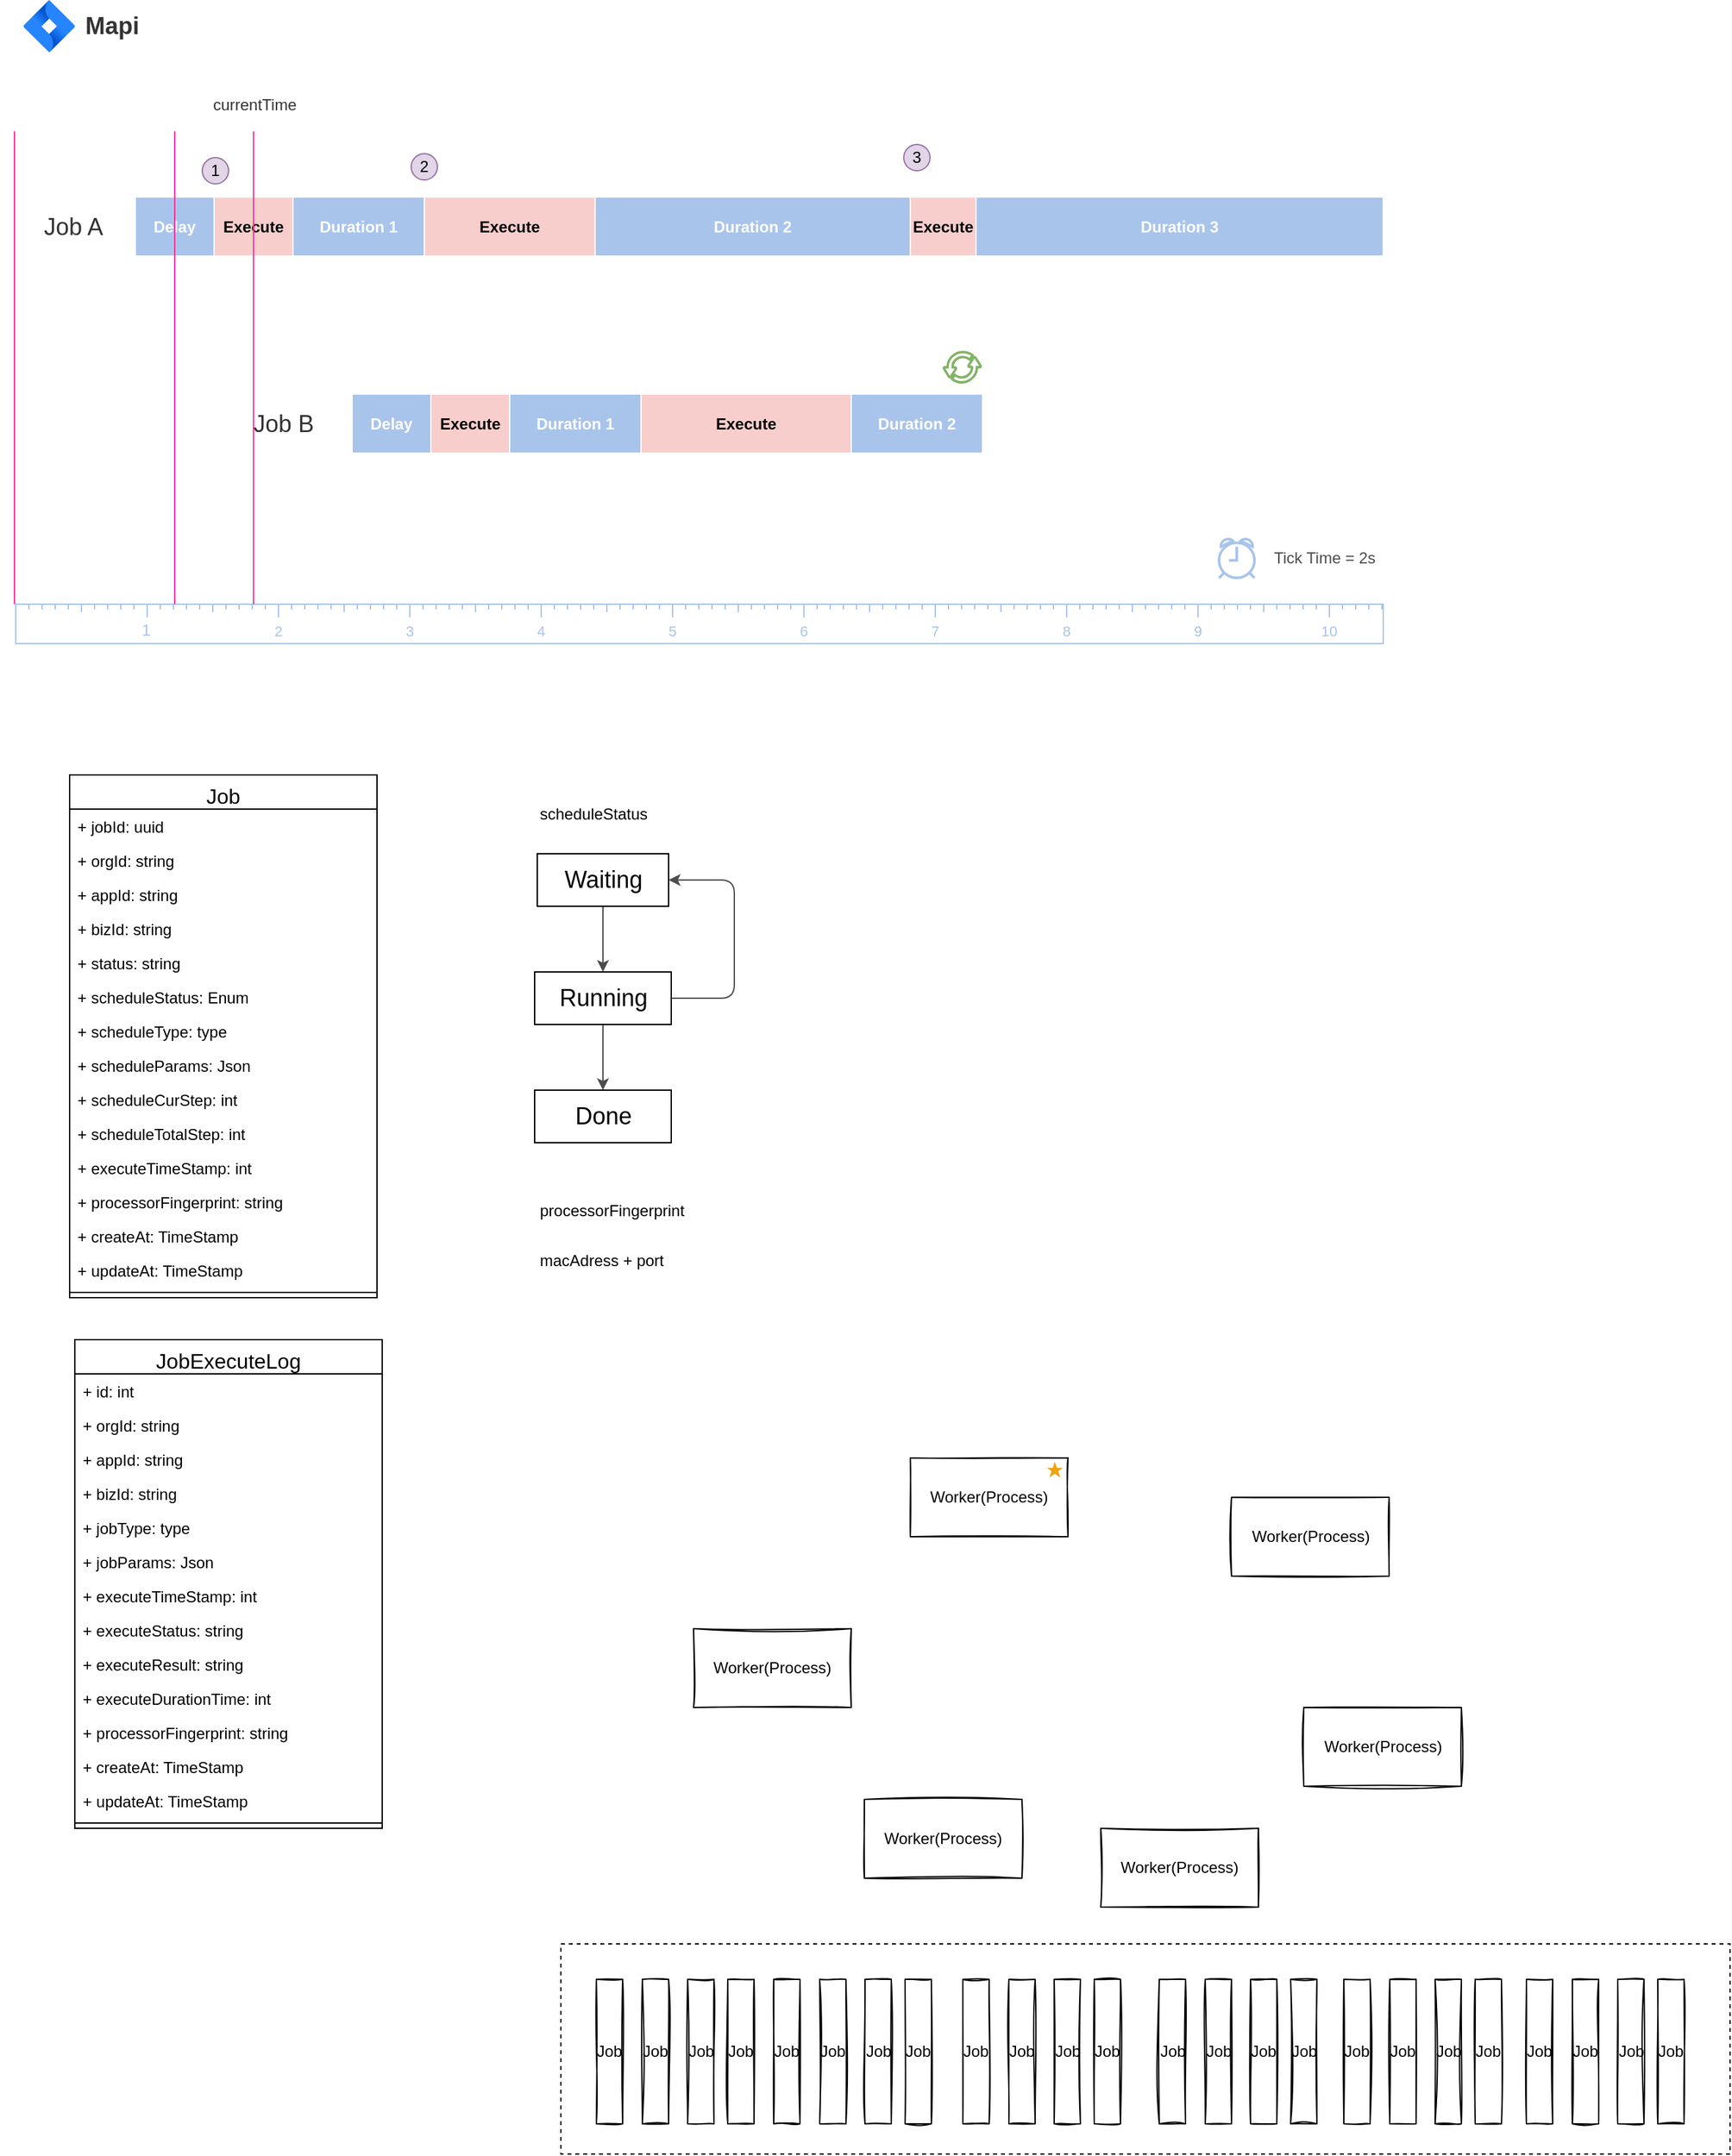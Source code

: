 <mxfile version="13.6.2" type="device"><diagram id="M0WuD-LZZmfi_I-rIwyC" name="Page-1"><mxGraphModel dx="745" dy="567" grid="1" gridSize="10" guides="1" tooltips="1" connect="1" arrows="1" fold="1" page="1" pageScale="1" pageWidth="1100" pageHeight="850" math="0" shadow="0"><root><mxCell id="0"/><mxCell id="1" parent="0"/><mxCell id="46baB_u7jY-01FgJ2oj7-42" value="" style="rounded=0;whiteSpace=wrap;html=1;dashed=1;fillColor=none;" vertex="1" parent="1"><mxGeometry x="450" y="1510" width="890" height="160" as="geometry"/></mxCell><mxCell id="b02dlIutjxX8YcKQOz28-6" value="1" style="strokeWidth=1;shadow=0;dashed=0;align=center;html=1;shape=mxgraph.mockup.misc.ruler2;dx=100;rulerOrient=up;unitSize=10;spacingLeft=96;align=left;verticalAlign=middle;spacingBottom=0;spacingTop=10;spacingRight=0;spacing=0;strokeColor=#A9C4EB;fontColor=#A9C4EB;" parent="1" vertex="1"><mxGeometry x="35" y="490" width="1041" height="30" as="geometry"/></mxCell><mxCell id="b02dlIutjxX8YcKQOz28-9" value="" style="verticalLabelPosition=bottom;shadow=0;dashed=0;align=center;html=1;verticalAlign=top;strokeWidth=1;shape=mxgraph.mockup.markup.line;direction=north;strokeColor=#FF3399;fillOpacity=100;" parent="1" vertex="1"><mxGeometry x="24" y="130" width="20" height="360" as="geometry"/></mxCell><mxCell id="b02dlIutjxX8YcKQOz28-43" value="Delay" style="text;html=1;align=center;verticalAlign=middle;whiteSpace=wrap;overflow=hidden;fillColor=#A9C4EB;fontColor=#FFFFFF;fontStyle=1;strokeColor=#FFFFFF;" parent="1" vertex="1"><mxGeometry x="126" y="180" width="60" height="45" as="geometry"/></mxCell><mxCell id="b02dlIutjxX8YcKQOz28-44" value="Duration 1" style="text;html=1;align=center;verticalAlign=middle;whiteSpace=wrap;overflow=hidden;fillColor=#A9C4EB;fontColor=#FFFFFF;fontStyle=1;strokeColor=#FFFFFF;" parent="1" vertex="1"><mxGeometry x="246" y="180" width="100" height="45" as="geometry"/></mxCell><mxCell id="b02dlIutjxX8YcKQOz28-45" value="Duration 2" style="text;html=1;align=center;verticalAlign=middle;whiteSpace=wrap;overflow=hidden;fillColor=#A9C4EB;fontColor=#FFFFFF;fontStyle=1;strokeColor=#FFFFFF;" parent="1" vertex="1"><mxGeometry x="476" y="180" width="240" height="45" as="geometry"/></mxCell><mxCell id="b02dlIutjxX8YcKQOz28-46" value="Duration 3" style="text;html=1;align=center;verticalAlign=middle;whiteSpace=wrap;overflow=hidden;fillColor=#A9C4EB;fontColor=#FFFFFF;fontStyle=1;strokeColor=#FFFFFF;" parent="1" vertex="1"><mxGeometry x="766" y="180" width="310" height="45" as="geometry"/></mxCell><mxCell id="b02dlIutjxX8YcKQOz28-47" value="" style="html=1;verticalLabelPosition=bottom;align=center;labelBackgroundColor=#ffffff;verticalAlign=top;strokeWidth=2;shadow=0;dashed=0;shape=mxgraph.ios7.icons.alarm_clock;fontColor=#4D4D4D;strokeColor=#A9C4EB;" parent="1" vertex="1"><mxGeometry x="951" y="440" width="27" height="30" as="geometry"/></mxCell><mxCell id="b02dlIutjxX8YcKQOz28-48" value="Tick Time = 2s" style="text;html=1;align=center;verticalAlign=middle;resizable=0;points=[];autosize=1;fontColor=#4D4D4D;" parent="1" vertex="1"><mxGeometry x="986" y="445" width="90" height="20" as="geometry"/></mxCell><mxCell id="b02dlIutjxX8YcKQOz28-49" value="Execute" style="text;html=1;align=center;verticalAlign=middle;whiteSpace=wrap;overflow=hidden;fillColor=#f8cecc;fontStyle=1;strokeColor=#FFFFFF;" parent="1" vertex="1"><mxGeometry x="186" y="180" width="60" height="45" as="geometry"/></mxCell><mxCell id="b02dlIutjxX8YcKQOz28-50" value="Execute" style="text;html=1;align=center;verticalAlign=middle;whiteSpace=wrap;overflow=hidden;fillColor=#f8cecc;fontStyle=1;strokeColor=#FFFFFF;" parent="1" vertex="1"><mxGeometry x="346" y="180" width="130" height="45" as="geometry"/></mxCell><mxCell id="b02dlIutjxX8YcKQOz28-51" value="Execute" style="text;html=1;align=center;verticalAlign=middle;whiteSpace=wrap;overflow=hidden;fillColor=#f8cecc;fontStyle=1;strokeColor=#FFFFFF;" parent="1" vertex="1"><mxGeometry x="716" y="180" width="50" height="45" as="geometry"/></mxCell><mxCell id="b02dlIutjxX8YcKQOz28-7" value="" style="verticalLabelPosition=bottom;shadow=0;dashed=0;align=center;html=1;verticalAlign=top;strokeWidth=1;shape=mxgraph.mockup.markup.line;direction=north;strokeColor=#FF3399;" parent="1" vertex="1"><mxGeometry x="146" y="130" width="20" height="360" as="geometry"/></mxCell><mxCell id="b02dlIutjxX8YcKQOz28-53" value="" style="image;image=img/lib/atlassian/Jira_Software_Logo.svg;strokeColor=#FFFFFF;fillColor=#A9C4EB;fontColor=#FFFFFF;" parent="1" vertex="1"><mxGeometry x="41" y="30" width="38.95" height="40" as="geometry"/></mxCell><mxCell id="b02dlIutjxX8YcKQOz28-54" value="Mapi" style="text;html=1;strokeColor=none;fillColor=none;align=left;verticalAlign=middle;whiteSpace=wrap;rounded=0;fontColor=#333333;fontStyle=1;fontSize=18;" parent="1" vertex="1"><mxGeometry x="85.5" y="40" width="120" height="20" as="geometry"/></mxCell><mxCell id="b02dlIutjxX8YcKQOz28-55" value="currentTime" style="text;html=1;strokeColor=none;fillColor=none;align=center;verticalAlign=middle;whiteSpace=wrap;rounded=0;fontColor=#333333;" parent="1" vertex="1"><mxGeometry x="177" y="100" width="80" height="20" as="geometry"/></mxCell><mxCell id="b02dlIutjxX8YcKQOz28-56" value="Job A" style="text;html=1;strokeColor=none;fillColor=none;align=center;verticalAlign=middle;whiteSpace=wrap;rounded=0;fontSize=18;fontColor=#333333;" parent="1" vertex="1"><mxGeometry x="45.5" y="192.5" width="65.5" height="20" as="geometry"/></mxCell><mxCell id="b02dlIutjxX8YcKQOz28-57" value="Delay" style="text;html=1;align=center;verticalAlign=middle;whiteSpace=wrap;overflow=hidden;fillColor=#A9C4EB;fontColor=#FFFFFF;fontStyle=1;strokeColor=#FFFFFF;" parent="1" vertex="1"><mxGeometry x="291" y="330" width="60" height="45" as="geometry"/></mxCell><mxCell id="b02dlIutjxX8YcKQOz28-58" value="Duration 1" style="text;html=1;align=center;verticalAlign=middle;whiteSpace=wrap;overflow=hidden;fillColor=#A9C4EB;fontColor=#FFFFFF;fontStyle=1;strokeColor=#FFFFFF;" parent="1" vertex="1"><mxGeometry x="411" y="330" width="100" height="45" as="geometry"/></mxCell><mxCell id="b02dlIutjxX8YcKQOz28-59" value="Execute" style="text;html=1;align=center;verticalAlign=middle;whiteSpace=wrap;overflow=hidden;fillColor=#f8cecc;fontStyle=1;strokeColor=#FFFFFF;" parent="1" vertex="1"><mxGeometry x="351" y="330" width="60" height="45" as="geometry"/></mxCell><mxCell id="b02dlIutjxX8YcKQOz28-60" value="Duration 2" style="text;html=1;align=center;verticalAlign=middle;whiteSpace=wrap;overflow=hidden;fillColor=#A9C4EB;fontColor=#FFFFFF;fontStyle=1;strokeColor=#FFFFFF;" parent="1" vertex="1"><mxGeometry x="671" y="330" width="100" height="45" as="geometry"/></mxCell><mxCell id="b02dlIutjxX8YcKQOz28-61" value="Execute" style="text;html=1;align=center;verticalAlign=middle;whiteSpace=wrap;overflow=hidden;fillColor=#f8cecc;fontStyle=1;strokeColor=#FFFFFF;" parent="1" vertex="1"><mxGeometry x="511" y="330" width="160" height="45" as="geometry"/></mxCell><mxCell id="b02dlIutjxX8YcKQOz28-63" value="" style="pointerEvents=1;shadow=0;dashed=0;html=1;strokeColor=#82b366;fillColor=#d5e8d4;aspect=fixed;labelPosition=center;verticalLabelPosition=bottom;verticalAlign=top;align=center;outlineConnect=0;shape=mxgraph.vvd.business_continuity_data_protection;fontSize=18;" parent="1" vertex="1"><mxGeometry x="741" y="297.5" width="29.07" height="25" as="geometry"/></mxCell><mxCell id="b02dlIutjxX8YcKQOz28-64" value="Job B" style="text;html=1;strokeColor=none;fillColor=none;align=center;verticalAlign=middle;whiteSpace=wrap;rounded=0;fontSize=18;fontColor=#333333;" parent="1" vertex="1"><mxGeometry x="205.5" y="342.5" width="65.5" height="20" as="geometry"/></mxCell><mxCell id="b02dlIutjxX8YcKQOz28-96" style="edgeStyle=orthogonalEdgeStyle;rounded=1;orthogonalLoop=1;jettySize=auto;html=1;exitX=0.5;exitY=1;exitDx=0;exitDy=0;entryX=0.5;entryY=0;entryDx=0;entryDy=0;endArrow=classic;endFill=1;strokeColor=#4D4D4D;strokeWidth=1;fontSize=16;fontColor=#333333;" parent="1" source="b02dlIutjxX8YcKQOz28-67" target="b02dlIutjxX8YcKQOz28-68" edge="1"><mxGeometry relative="1" as="geometry"/></mxCell><mxCell id="b02dlIutjxX8YcKQOz28-67" value="Waiting" style="html=1;fontSize=18;align=center;" parent="1" vertex="1"><mxGeometry x="432" y="680" width="100" height="40" as="geometry"/></mxCell><mxCell id="b02dlIutjxX8YcKQOz28-93" style="edgeStyle=orthogonalEdgeStyle;rounded=1;orthogonalLoop=1;jettySize=auto;html=1;exitX=1;exitY=0.5;exitDx=0;exitDy=0;entryX=1;entryY=0.5;entryDx=0;entryDy=0;endArrow=classic;endFill=1;strokeColor=#4D4D4D;strokeWidth=1;fontSize=16;fontColor=#333333;" parent="1" source="b02dlIutjxX8YcKQOz28-68" target="b02dlIutjxX8YcKQOz28-67" edge="1"><mxGeometry relative="1" as="geometry"><Array as="points"><mxPoint x="582" y="790"/><mxPoint x="582" y="700"/></Array></mxGeometry></mxCell><mxCell id="b02dlIutjxX8YcKQOz28-94" style="edgeStyle=orthogonalEdgeStyle;rounded=1;orthogonalLoop=1;jettySize=auto;html=1;exitX=0.5;exitY=1;exitDx=0;exitDy=0;entryX=0.5;entryY=0;entryDx=0;entryDy=0;endArrow=classic;endFill=1;strokeColor=#4D4D4D;strokeWidth=1;fontSize=16;fontColor=#333333;" parent="1" source="b02dlIutjxX8YcKQOz28-68" target="b02dlIutjxX8YcKQOz28-70" edge="1"><mxGeometry relative="1" as="geometry"/></mxCell><mxCell id="b02dlIutjxX8YcKQOz28-68" value="Running" style="html=1;fontSize=18;align=center;" parent="1" vertex="1"><mxGeometry x="430" y="770" width="104" height="40" as="geometry"/></mxCell><mxCell id="b02dlIutjxX8YcKQOz28-70" value="Done" style="html=1;fontSize=18;align=center;" parent="1" vertex="1"><mxGeometry x="430" y="860" width="104" height="40" as="geometry"/></mxCell><mxCell id="b02dlIutjxX8YcKQOz28-76" value="Job" style="swimlane;fontStyle=0;align=center;verticalAlign=top;childLayout=stackLayout;horizontal=1;startSize=26;horizontalStack=0;resizeParent=1;resizeParentMax=0;resizeLast=0;collapsible=1;marginBottom=0;fontSize=16;" parent="1" vertex="1"><mxGeometry x="76" y="620" width="234" height="398" as="geometry"/></mxCell><mxCell id="b02dlIutjxX8YcKQOz28-88" value="+ jobId: uuid" style="text;strokeColor=none;fillColor=none;align=left;verticalAlign=top;spacingLeft=4;spacingRight=4;overflow=hidden;rotatable=0;points=[[0,0.5],[1,0.5]];portConstraint=eastwest;" parent="b02dlIutjxX8YcKQOz28-76" vertex="1"><mxGeometry y="26" width="234" height="26" as="geometry"/></mxCell><mxCell id="b02dlIutjxX8YcKQOz28-82" value="+ orgId: string" style="text;strokeColor=none;fillColor=none;align=left;verticalAlign=top;spacingLeft=4;spacingRight=4;overflow=hidden;rotatable=0;points=[[0,0.5],[1,0.5]];portConstraint=eastwest;" parent="b02dlIutjxX8YcKQOz28-76" vertex="1"><mxGeometry y="52" width="234" height="26" as="geometry"/></mxCell><mxCell id="b02dlIutjxX8YcKQOz28-80" value="+ appId: string" style="text;strokeColor=none;fillColor=none;align=left;verticalAlign=top;spacingLeft=4;spacingRight=4;overflow=hidden;rotatable=0;points=[[0,0.5],[1,0.5]];portConstraint=eastwest;" parent="b02dlIutjxX8YcKQOz28-76" vertex="1"><mxGeometry y="78" width="234" height="26" as="geometry"/></mxCell><mxCell id="b02dlIutjxX8YcKQOz28-81" value="+ bizId: string" style="text;strokeColor=none;fillColor=none;align=left;verticalAlign=top;spacingLeft=4;spacingRight=4;overflow=hidden;rotatable=0;points=[[0,0.5],[1,0.5]];portConstraint=eastwest;" parent="b02dlIutjxX8YcKQOz28-76" vertex="1"><mxGeometry y="104" width="234" height="26" as="geometry"/></mxCell><mxCell id="b02dlIutjxX8YcKQOz28-97" value="+ status: string" style="text;strokeColor=none;fillColor=none;align=left;verticalAlign=top;spacingLeft=4;spacingRight=4;overflow=hidden;rotatable=0;points=[[0,0.5],[1,0.5]];portConstraint=eastwest;" parent="b02dlIutjxX8YcKQOz28-76" vertex="1"><mxGeometry y="130" width="234" height="26" as="geometry"/></mxCell><mxCell id="b02dlIutjxX8YcKQOz28-84" value="+ scheduleStatus: Enum" style="text;strokeColor=none;fillColor=none;align=left;verticalAlign=top;spacingLeft=4;spacingRight=4;overflow=hidden;rotatable=0;points=[[0,0.5],[1,0.5]];portConstraint=eastwest;" parent="b02dlIutjxX8YcKQOz28-76" vertex="1"><mxGeometry y="156" width="234" height="26" as="geometry"/></mxCell><mxCell id="b02dlIutjxX8YcKQOz28-83" value="+ scheduleType: type" style="text;strokeColor=none;fillColor=none;align=left;verticalAlign=top;spacingLeft=4;spacingRight=4;overflow=hidden;rotatable=0;points=[[0,0.5],[1,0.5]];portConstraint=eastwest;" parent="b02dlIutjxX8YcKQOz28-76" vertex="1"><mxGeometry y="182" width="234" height="26" as="geometry"/></mxCell><mxCell id="b02dlIutjxX8YcKQOz28-98" value="+ scheduleParams: Json" style="text;strokeColor=none;fillColor=none;align=left;verticalAlign=top;spacingLeft=4;spacingRight=4;overflow=hidden;rotatable=0;points=[[0,0.5],[1,0.5]];portConstraint=eastwest;" parent="b02dlIutjxX8YcKQOz28-76" vertex="1"><mxGeometry y="208" width="234" height="26" as="geometry"/></mxCell><mxCell id="b02dlIutjxX8YcKQOz28-123" value="+ scheduleCurStep: int" style="text;strokeColor=none;fillColor=none;align=left;verticalAlign=top;spacingLeft=4;spacingRight=4;overflow=hidden;rotatable=0;points=[[0,0.5],[1,0.5]];portConstraint=eastwest;" parent="b02dlIutjxX8YcKQOz28-76" vertex="1"><mxGeometry y="234" width="234" height="26" as="geometry"/></mxCell><mxCell id="b02dlIutjxX8YcKQOz28-124" value="+ scheduleTotalStep: int" style="text;strokeColor=none;fillColor=none;align=left;verticalAlign=top;spacingLeft=4;spacingRight=4;overflow=hidden;rotatable=0;points=[[0,0.5],[1,0.5]];portConstraint=eastwest;" parent="b02dlIutjxX8YcKQOz28-76" vertex="1"><mxGeometry y="260" width="234" height="26" as="geometry"/></mxCell><mxCell id="b02dlIutjxX8YcKQOz28-92" value="+ executeTimeStamp: int" style="text;strokeColor=none;fillColor=none;align=left;verticalAlign=top;spacingLeft=4;spacingRight=4;overflow=hidden;rotatable=0;points=[[0,0.5],[1,0.5]];portConstraint=eastwest;" parent="b02dlIutjxX8YcKQOz28-76" vertex="1"><mxGeometry y="286" width="234" height="26" as="geometry"/></mxCell><mxCell id="b02dlIutjxX8YcKQOz28-85" value="+ processorFingerprint: string" style="text;strokeColor=none;fillColor=none;align=left;verticalAlign=top;spacingLeft=4;spacingRight=4;overflow=hidden;rotatable=0;points=[[0,0.5],[1,0.5]];portConstraint=eastwest;" parent="b02dlIutjxX8YcKQOz28-76" vertex="1"><mxGeometry y="312" width="234" height="26" as="geometry"/></mxCell><mxCell id="b02dlIutjxX8YcKQOz28-86" value="+ createAt: TimeStamp" style="text;strokeColor=none;fillColor=none;align=left;verticalAlign=top;spacingLeft=4;spacingRight=4;overflow=hidden;rotatable=0;points=[[0,0.5],[1,0.5]];portConstraint=eastwest;" parent="b02dlIutjxX8YcKQOz28-76" vertex="1"><mxGeometry y="338" width="234" height="26" as="geometry"/></mxCell><mxCell id="b02dlIutjxX8YcKQOz28-87" value="+ updateAt: TimeStamp" style="text;strokeColor=none;fillColor=none;align=left;verticalAlign=top;spacingLeft=4;spacingRight=4;overflow=hidden;rotatable=0;points=[[0,0.5],[1,0.5]];portConstraint=eastwest;" parent="b02dlIutjxX8YcKQOz28-76" vertex="1"><mxGeometry y="364" width="234" height="26" as="geometry"/></mxCell><mxCell id="b02dlIutjxX8YcKQOz28-78" value="" style="line;strokeWidth=1;fillColor=none;align=left;verticalAlign=middle;spacingTop=-1;spacingLeft=3;spacingRight=3;rotatable=0;labelPosition=right;points=[];portConstraint=eastwest;" parent="b02dlIutjxX8YcKQOz28-76" vertex="1"><mxGeometry y="390" width="234" height="8" as="geometry"/></mxCell><mxCell id="b02dlIutjxX8YcKQOz28-91" value="&lt;span style=&quot;color: rgb(0 , 0 , 0) ; font-size: 12px&quot;&gt;processorFingerprint&lt;/span&gt;" style="text;html=1;strokeColor=none;fillColor=none;align=left;verticalAlign=middle;whiteSpace=wrap;rounded=0;fontSize=16;fontColor=#333333;" parent="1" vertex="1"><mxGeometry x="432" y="940" width="220" height="20" as="geometry"/></mxCell><mxCell id="b02dlIutjxX8YcKQOz28-99" value="JobExecuteLog" style="swimlane;fontStyle=0;align=center;verticalAlign=top;childLayout=stackLayout;horizontal=1;startSize=26;horizontalStack=0;resizeParent=1;resizeParentMax=0;resizeLast=0;collapsible=1;marginBottom=0;fontSize=16;" parent="1" vertex="1"><mxGeometry x="79.95" y="1050" width="234" height="372" as="geometry"/></mxCell><mxCell id="b02dlIutjxX8YcKQOz28-100" value="+ id: int" style="text;strokeColor=none;fillColor=none;align=left;verticalAlign=top;spacingLeft=4;spacingRight=4;overflow=hidden;rotatable=0;points=[[0,0.5],[1,0.5]];portConstraint=eastwest;" parent="b02dlIutjxX8YcKQOz28-99" vertex="1"><mxGeometry y="26" width="234" height="26" as="geometry"/></mxCell><mxCell id="b02dlIutjxX8YcKQOz28-101" value="+ orgId: string" style="text;strokeColor=none;fillColor=none;align=left;verticalAlign=top;spacingLeft=4;spacingRight=4;overflow=hidden;rotatable=0;points=[[0,0.5],[1,0.5]];portConstraint=eastwest;" parent="b02dlIutjxX8YcKQOz28-99" vertex="1"><mxGeometry y="52" width="234" height="26" as="geometry"/></mxCell><mxCell id="b02dlIutjxX8YcKQOz28-102" value="+ appId: string" style="text;strokeColor=none;fillColor=none;align=left;verticalAlign=top;spacingLeft=4;spacingRight=4;overflow=hidden;rotatable=0;points=[[0,0.5],[1,0.5]];portConstraint=eastwest;" parent="b02dlIutjxX8YcKQOz28-99" vertex="1"><mxGeometry y="78" width="234" height="26" as="geometry"/></mxCell><mxCell id="b02dlIutjxX8YcKQOz28-103" value="+ bizId: string" style="text;strokeColor=none;fillColor=none;align=left;verticalAlign=top;spacingLeft=4;spacingRight=4;overflow=hidden;rotatable=0;points=[[0,0.5],[1,0.5]];portConstraint=eastwest;" parent="b02dlIutjxX8YcKQOz28-99" vertex="1"><mxGeometry y="104" width="234" height="26" as="geometry"/></mxCell><mxCell id="b02dlIutjxX8YcKQOz28-106" value="+ jobType: type" style="text;strokeColor=none;fillColor=none;align=left;verticalAlign=top;spacingLeft=4;spacingRight=4;overflow=hidden;rotatable=0;points=[[0,0.5],[1,0.5]];portConstraint=eastwest;" parent="b02dlIutjxX8YcKQOz28-99" vertex="1"><mxGeometry y="130" width="234" height="26" as="geometry"/></mxCell><mxCell id="b02dlIutjxX8YcKQOz28-107" value="+ jobParams: Json" style="text;strokeColor=none;fillColor=none;align=left;verticalAlign=top;spacingLeft=4;spacingRight=4;overflow=hidden;rotatable=0;points=[[0,0.5],[1,0.5]];portConstraint=eastwest;" parent="b02dlIutjxX8YcKQOz28-99" vertex="1"><mxGeometry y="156" width="234" height="26" as="geometry"/></mxCell><mxCell id="b02dlIutjxX8YcKQOz28-109" value="+ executeTimeStamp: int" style="text;strokeColor=none;fillColor=none;align=left;verticalAlign=top;spacingLeft=4;spacingRight=4;overflow=hidden;rotatable=0;points=[[0,0.5],[1,0.5]];portConstraint=eastwest;" parent="b02dlIutjxX8YcKQOz28-99" vertex="1"><mxGeometry y="182" width="234" height="26" as="geometry"/></mxCell><mxCell id="b02dlIutjxX8YcKQOz28-116" value="+ executeStatus: string" style="text;strokeColor=none;fillColor=none;align=left;verticalAlign=top;spacingLeft=4;spacingRight=4;overflow=hidden;rotatable=0;points=[[0,0.5],[1,0.5]];portConstraint=eastwest;" parent="b02dlIutjxX8YcKQOz28-99" vertex="1"><mxGeometry y="208" width="234" height="26" as="geometry"/></mxCell><mxCell id="b02dlIutjxX8YcKQOz28-115" value="+ executeResult: string" style="text;strokeColor=none;fillColor=none;align=left;verticalAlign=top;spacingLeft=4;spacingRight=4;overflow=hidden;rotatable=0;points=[[0,0.5],[1,0.5]];portConstraint=eastwest;" parent="b02dlIutjxX8YcKQOz28-99" vertex="1"><mxGeometry y="234" width="234" height="26" as="geometry"/></mxCell><mxCell id="b02dlIutjxX8YcKQOz28-117" value="+ executeDurationTime: int" style="text;strokeColor=none;fillColor=none;align=left;verticalAlign=top;spacingLeft=4;spacingRight=4;overflow=hidden;rotatable=0;points=[[0,0.5],[1,0.5]];portConstraint=eastwest;" parent="b02dlIutjxX8YcKQOz28-99" vertex="1"><mxGeometry y="260" width="234" height="26" as="geometry"/></mxCell><mxCell id="b02dlIutjxX8YcKQOz28-114" value="+ processorFingerprint: string" style="text;strokeColor=none;fillColor=none;align=left;verticalAlign=top;spacingLeft=4;spacingRight=4;overflow=hidden;rotatable=0;points=[[0,0.5],[1,0.5]];portConstraint=eastwest;" parent="b02dlIutjxX8YcKQOz28-99" vertex="1"><mxGeometry y="286" width="234" height="26" as="geometry"/></mxCell><mxCell id="b02dlIutjxX8YcKQOz28-110" value="+ createAt: TimeStamp" style="text;strokeColor=none;fillColor=none;align=left;verticalAlign=top;spacingLeft=4;spacingRight=4;overflow=hidden;rotatable=0;points=[[0,0.5],[1,0.5]];portConstraint=eastwest;" parent="b02dlIutjxX8YcKQOz28-99" vertex="1"><mxGeometry y="312" width="234" height="26" as="geometry"/></mxCell><mxCell id="b02dlIutjxX8YcKQOz28-111" value="+ updateAt: TimeStamp" style="text;strokeColor=none;fillColor=none;align=left;verticalAlign=top;spacingLeft=4;spacingRight=4;overflow=hidden;rotatable=0;points=[[0,0.5],[1,0.5]];portConstraint=eastwest;" parent="b02dlIutjxX8YcKQOz28-99" vertex="1"><mxGeometry y="338" width="234" height="26" as="geometry"/></mxCell><mxCell id="b02dlIutjxX8YcKQOz28-112" value="" style="line;strokeWidth=1;fillColor=none;align=left;verticalAlign=middle;spacingTop=-1;spacingLeft=3;spacingRight=3;rotatable=0;labelPosition=right;points=[];portConstraint=eastwest;" parent="b02dlIutjxX8YcKQOz28-99" vertex="1"><mxGeometry y="364" width="234" height="8" as="geometry"/></mxCell><mxCell id="b02dlIutjxX8YcKQOz28-118" value="1" style="ellipse;whiteSpace=wrap;html=1;aspect=fixed;strokeColor=#9673a6;fillColor=#e1d5e7;fontSize=12;align=center;" parent="1" vertex="1"><mxGeometry x="177" y="150" width="20" height="20" as="geometry"/></mxCell><mxCell id="b02dlIutjxX8YcKQOz28-119" value="2" style="ellipse;whiteSpace=wrap;html=1;aspect=fixed;strokeColor=#9673a6;fillColor=#e1d5e7;fontSize=12;align=center;" parent="1" vertex="1"><mxGeometry x="336" y="147" width="20" height="20" as="geometry"/></mxCell><mxCell id="b02dlIutjxX8YcKQOz28-120" value="3" style="ellipse;whiteSpace=wrap;html=1;aspect=fixed;strokeColor=#9673a6;fillColor=#e1d5e7;fontSize=12;align=center;" parent="1" vertex="1"><mxGeometry x="711" y="140" width="20" height="20" as="geometry"/></mxCell><mxCell id="b02dlIutjxX8YcKQOz28-122" value="" style="verticalLabelPosition=bottom;shadow=0;dashed=0;align=center;html=1;verticalAlign=top;strokeWidth=1;shape=mxgraph.mockup.markup.line;direction=north;strokeColor=#FF3399;" parent="1" vertex="1"><mxGeometry x="206" y="130" width="20" height="360" as="geometry"/></mxCell><mxCell id="b02dlIutjxX8YcKQOz28-125" value="&lt;span style=&quot;color: rgb(0, 0, 0);&quot;&gt;scheduleStatus&lt;/span&gt;" style="text;html=1;strokeColor=none;fillColor=none;align=left;verticalAlign=middle;whiteSpace=wrap;rounded=0;fontSize=12;fontColor=#333333;" parent="1" vertex="1"><mxGeometry x="432" y="640" width="148" height="20" as="geometry"/></mxCell><mxCell id="b02dlIutjxX8YcKQOz28-128" value="&lt;span style=&quot;color: rgb(0, 0, 0);&quot;&gt;macAdress + port&lt;/span&gt;" style="text;html=1;strokeColor=none;fillColor=none;align=left;verticalAlign=middle;whiteSpace=wrap;rounded=0;fontSize=12;fontColor=#333333;" parent="1" vertex="1"><mxGeometry x="432" y="980" width="224" height="20" as="geometry"/></mxCell><mxCell id="46baB_u7jY-01FgJ2oj7-2" value="Worker(Process)" style="rounded=0;whiteSpace=wrap;html=1;sketch=1;" vertex="1" parent="1"><mxGeometry x="551" y="1270" width="120" height="60" as="geometry"/></mxCell><mxCell id="46baB_u7jY-01FgJ2oj7-3" value="Worker(Process)" style="rounded=0;whiteSpace=wrap;html=1;sketch=1;" vertex="1" parent="1"><mxGeometry x="716" y="1140" width="120" height="60" as="geometry"/></mxCell><mxCell id="46baB_u7jY-01FgJ2oj7-4" value="Worker(Process)" style="rounded=0;whiteSpace=wrap;html=1;sketch=1;" vertex="1" parent="1"><mxGeometry x="960.5" y="1170" width="120" height="60" as="geometry"/></mxCell><mxCell id="46baB_u7jY-01FgJ2oj7-12" value="Worker(Process)" style="rounded=0;whiteSpace=wrap;html=1;sketch=1;" vertex="1" parent="1"><mxGeometry x="681" y="1400" width="120" height="60" as="geometry"/></mxCell><mxCell id="46baB_u7jY-01FgJ2oj7-13" value="Worker(Process)" style="rounded=0;whiteSpace=wrap;html=1;sketch=1;" vertex="1" parent="1"><mxGeometry x="861" y="1422" width="120" height="60" as="geometry"/></mxCell><mxCell id="46baB_u7jY-01FgJ2oj7-14" value="Worker(Process)" style="rounded=0;whiteSpace=wrap;html=1;sketch=1;" vertex="1" parent="1"><mxGeometry x="1015.5" y="1330" width="120" height="60" as="geometry"/></mxCell><mxCell id="46baB_u7jY-01FgJ2oj7-18" value="Job" style="rounded=0;whiteSpace=wrap;html=1;sketch=1;" vertex="1" parent="1"><mxGeometry x="477" y="1537" width="20" height="110" as="geometry"/></mxCell><mxCell id="46baB_u7jY-01FgJ2oj7-19" value="Job" style="rounded=0;whiteSpace=wrap;html=1;sketch=1;" vertex="1" parent="1"><mxGeometry x="512" y="1537" width="20" height="110" as="geometry"/></mxCell><mxCell id="46baB_u7jY-01FgJ2oj7-20" value="Job" style="rounded=0;whiteSpace=wrap;html=1;sketch=1;" vertex="1" parent="1"><mxGeometry x="546.5" y="1537" width="20" height="110" as="geometry"/></mxCell><mxCell id="46baB_u7jY-01FgJ2oj7-21" value="Job" style="rounded=0;whiteSpace=wrap;html=1;sketch=1;" vertex="1" parent="1"><mxGeometry x="577" y="1537" width="20" height="110" as="geometry"/></mxCell><mxCell id="46baB_u7jY-01FgJ2oj7-22" value="Job" style="rounded=0;whiteSpace=wrap;html=1;sketch=1;" vertex="1" parent="1"><mxGeometry x="612" y="1537" width="20" height="110" as="geometry"/></mxCell><mxCell id="46baB_u7jY-01FgJ2oj7-23" value="Job" style="rounded=0;whiteSpace=wrap;html=1;sketch=1;" vertex="1" parent="1"><mxGeometry x="647" y="1537" width="20" height="110" as="geometry"/></mxCell><mxCell id="46baB_u7jY-01FgJ2oj7-24" value="Job" style="rounded=0;whiteSpace=wrap;html=1;sketch=1;" vertex="1" parent="1"><mxGeometry x="681.5" y="1537" width="20" height="110" as="geometry"/></mxCell><mxCell id="46baB_u7jY-01FgJ2oj7-25" value="Job" style="rounded=0;whiteSpace=wrap;html=1;sketch=1;" vertex="1" parent="1"><mxGeometry x="712" y="1537" width="20" height="110" as="geometry"/></mxCell><mxCell id="46baB_u7jY-01FgJ2oj7-26" value="Job" style="rounded=0;whiteSpace=wrap;html=1;sketch=1;" vertex="1" parent="1"><mxGeometry x="756" y="1537" width="20" height="110" as="geometry"/></mxCell><mxCell id="46baB_u7jY-01FgJ2oj7-27" value="Job" style="rounded=0;whiteSpace=wrap;html=1;sketch=1;" vertex="1" parent="1"><mxGeometry x="791" y="1537" width="20" height="110" as="geometry"/></mxCell><mxCell id="46baB_u7jY-01FgJ2oj7-28" value="Job" style="rounded=0;whiteSpace=wrap;html=1;sketch=1;" vertex="1" parent="1"><mxGeometry x="825.5" y="1537" width="20" height="110" as="geometry"/></mxCell><mxCell id="46baB_u7jY-01FgJ2oj7-29" value="Job" style="rounded=0;whiteSpace=wrap;html=1;sketch=1;" vertex="1" parent="1"><mxGeometry x="856" y="1537" width="20" height="110" as="geometry"/></mxCell><mxCell id="46baB_u7jY-01FgJ2oj7-30" value="Job" style="rounded=0;whiteSpace=wrap;html=1;sketch=1;" vertex="1" parent="1"><mxGeometry x="905.5" y="1537" width="20" height="110" as="geometry"/></mxCell><mxCell id="46baB_u7jY-01FgJ2oj7-31" value="Job" style="rounded=0;whiteSpace=wrap;html=1;sketch=1;" vertex="1" parent="1"><mxGeometry x="940.5" y="1537" width="20" height="110" as="geometry"/></mxCell><mxCell id="46baB_u7jY-01FgJ2oj7-32" value="Job" style="rounded=0;whiteSpace=wrap;html=1;sketch=1;" vertex="1" parent="1"><mxGeometry x="975" y="1537" width="20" height="110" as="geometry"/></mxCell><mxCell id="46baB_u7jY-01FgJ2oj7-33" value="Job" style="rounded=0;whiteSpace=wrap;html=1;sketch=1;" vertex="1" parent="1"><mxGeometry x="1005.5" y="1537" width="20" height="110" as="geometry"/></mxCell><mxCell id="46baB_u7jY-01FgJ2oj7-34" value="Job" style="rounded=0;whiteSpace=wrap;html=1;sketch=1;" vertex="1" parent="1"><mxGeometry x="1046" y="1537" width="20" height="110" as="geometry"/></mxCell><mxCell id="46baB_u7jY-01FgJ2oj7-35" value="Job" style="rounded=0;whiteSpace=wrap;html=1;sketch=1;" vertex="1" parent="1"><mxGeometry x="1081" y="1537" width="20" height="110" as="geometry"/></mxCell><mxCell id="46baB_u7jY-01FgJ2oj7-36" value="Job" style="rounded=0;whiteSpace=wrap;html=1;sketch=1;" vertex="1" parent="1"><mxGeometry x="1115.5" y="1537" width="20" height="110" as="geometry"/></mxCell><mxCell id="46baB_u7jY-01FgJ2oj7-37" value="Job" style="rounded=0;whiteSpace=wrap;html=1;sketch=1;" vertex="1" parent="1"><mxGeometry x="1146" y="1537" width="20" height="110" as="geometry"/></mxCell><mxCell id="46baB_u7jY-01FgJ2oj7-38" value="Job" style="rounded=0;whiteSpace=wrap;html=1;sketch=1;" vertex="1" parent="1"><mxGeometry x="1185" y="1537" width="20" height="110" as="geometry"/></mxCell><mxCell id="46baB_u7jY-01FgJ2oj7-39" value="Job" style="rounded=0;whiteSpace=wrap;html=1;sketch=1;" vertex="1" parent="1"><mxGeometry x="1220" y="1537" width="20" height="110" as="geometry"/></mxCell><mxCell id="46baB_u7jY-01FgJ2oj7-40" value="Job" style="rounded=0;whiteSpace=wrap;html=1;sketch=1;" vertex="1" parent="1"><mxGeometry x="1254.5" y="1537" width="20" height="110" as="geometry"/></mxCell><mxCell id="46baB_u7jY-01FgJ2oj7-41" value="Job" style="rounded=0;whiteSpace=wrap;html=1;sketch=1;" vertex="1" parent="1"><mxGeometry x="1285" y="1537" width="20" height="110" as="geometry"/></mxCell><mxCell id="46baB_u7jY-01FgJ2oj7-59" value="" style="html=1;verticalLabelPosition=bottom;labelBackgroundColor=#ffffff;verticalAlign=top;shadow=0;dashed=0;strokeWidth=2;shape=mxgraph.ios7.misc.star;fillColor=#f0a30a;strokeColor=#BD7000;fontColor=#ffffff;" vertex="1" parent="1"><mxGeometry x="820" y="1143" width="12" height="12" as="geometry"/></mxCell></root></mxGraphModel></diagram></mxfile>